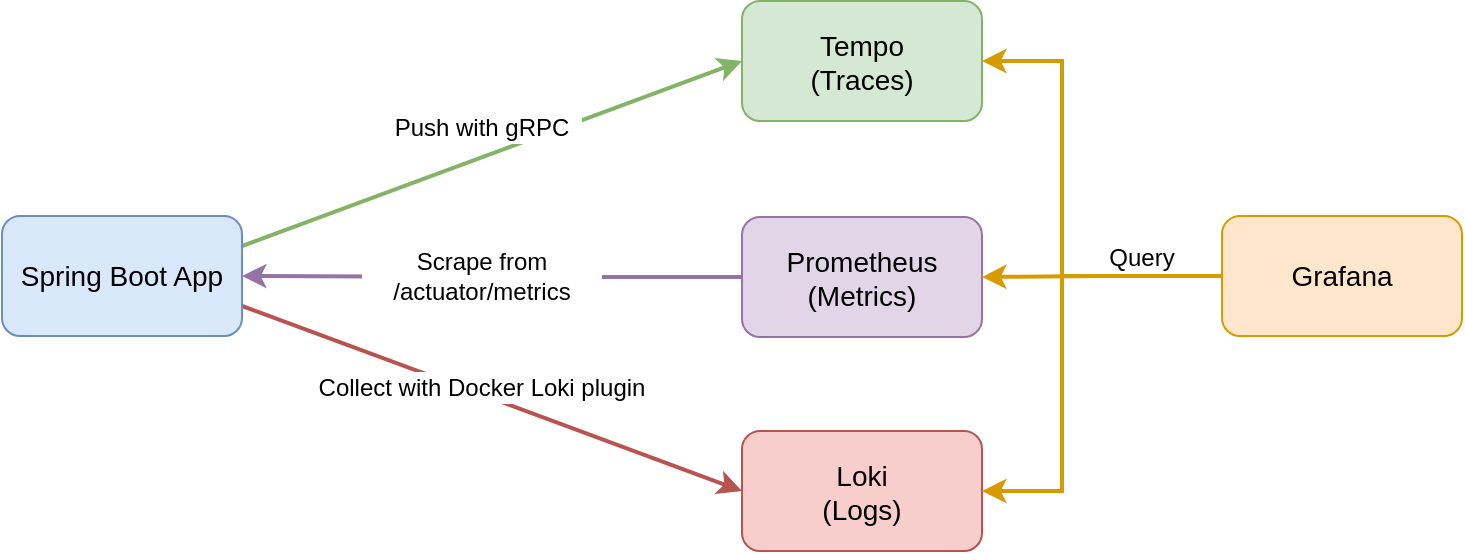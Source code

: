 <mxfile>
    <diagram name="Page-1" id="EoBaXB56U9KILAJr6wrs">
        <mxGraphModel dx="1091" dy="862" grid="1" gridSize="10" guides="1" tooltips="1" connect="1" arrows="1" fold="1" page="1" pageScale="1" pageWidth="827" pageHeight="1169" background="#ffffff" math="0" shadow="0">
            <root>
                <mxCell id="0"/>
                <mxCell id="1" parent="0"/>
                <mxCell id="2" style="rounded=0;orthogonalLoop=1;jettySize=auto;html=1;exitX=1;exitY=0.25;exitDx=0;exitDy=0;entryX=0;entryY=0.5;entryDx=0;entryDy=0;fontSize=14;fillColor=#d5e8d4;strokeColor=#82b366;strokeWidth=2;fontColor=#000000;" parent="1" source="4" target="5" edge="1">
                    <mxGeometry relative="1" as="geometry"/>
                </mxCell>
                <mxCell id="3" style="rounded=0;orthogonalLoop=1;jettySize=auto;html=1;exitX=1;exitY=0.75;exitDx=0;exitDy=0;entryX=0;entryY=0.5;entryDx=0;entryDy=0;fontSize=14;fillColor=#f8cecc;strokeColor=#b85450;strokeWidth=2;fontColor=#000000;" parent="1" source="4" target="8" edge="1">
                    <mxGeometry relative="1" as="geometry"/>
                </mxCell>
                <mxCell id="4" value="Spring Boot App" style="rounded=1;whiteSpace=wrap;html=1;fontSize=14;fillColor=#dae8fc;strokeColor=#6c8ebf;fontColor=#000000;" parent="1" vertex="1">
                    <mxGeometry x="40" y="310" width="120" height="60" as="geometry"/>
                </mxCell>
                <mxCell id="5" value="Tempo&lt;br style=&quot;font-size: 14px;&quot;&gt;(Traces)" style="rounded=1;whiteSpace=wrap;html=1;fontSize=14;fillColor=#d5e8d4;strokeColor=#82b366;fontColor=#000000;" parent="1" vertex="1">
                    <mxGeometry x="410" y="202.5" width="120" height="60" as="geometry"/>
                </mxCell>
                <mxCell id="6" style="edgeStyle=orthogonalEdgeStyle;rounded=0;orthogonalLoop=1;jettySize=auto;html=1;exitX=0;exitY=0.5;exitDx=0;exitDy=0;fontSize=14;fillColor=#e1d5e7;strokeColor=#9673a6;strokeWidth=2;fontColor=#000000;" parent="1" source="7" target="4" edge="1">
                    <mxGeometry relative="1" as="geometry"/>
                </mxCell>
                <mxCell id="7" value="Prometheus&lt;br style=&quot;font-size: 14px;&quot;&gt;(Metrics)" style="rounded=1;whiteSpace=wrap;html=1;fontSize=14;fillColor=#e1d5e7;strokeColor=#9673a6;fontColor=#000000;" parent="1" vertex="1">
                    <mxGeometry x="410" y="310.5" width="120" height="60" as="geometry"/>
                </mxCell>
                <mxCell id="8" value="Loki&lt;br style=&quot;font-size: 14px;&quot;&gt;(Logs)" style="rounded=1;whiteSpace=wrap;html=1;fontSize=14;fillColor=#f8cecc;strokeColor=#b85450;fontColor=#000000;" parent="1" vertex="1">
                    <mxGeometry x="410" y="417.5" width="120" height="60" as="geometry"/>
                </mxCell>
                <mxCell id="9" style="edgeStyle=orthogonalEdgeStyle;rounded=0;orthogonalLoop=1;jettySize=auto;html=1;exitX=0;exitY=0.5;exitDx=0;exitDy=0;fontSize=14;fillColor=#ffe6cc;strokeColor=#d79b00;strokeWidth=2;fontColor=#000000;" parent="1" source="12" target="7" edge="1">
                    <mxGeometry relative="1" as="geometry"/>
                </mxCell>
                <mxCell id="10" style="edgeStyle=orthogonalEdgeStyle;rounded=0;orthogonalLoop=1;jettySize=auto;html=1;exitX=0;exitY=0.5;exitDx=0;exitDy=0;entryX=1;entryY=0.5;entryDx=0;entryDy=0;fontSize=14;fillColor=#ffe6cc;strokeColor=#d79b00;strokeWidth=2;fontColor=#000000;" parent="1" source="12" target="5" edge="1">
                    <mxGeometry relative="1" as="geometry">
                        <Array as="points">
                            <mxPoint x="570" y="340"/>
                            <mxPoint x="570" y="233"/>
                        </Array>
                    </mxGeometry>
                </mxCell>
                <mxCell id="11" style="edgeStyle=orthogonalEdgeStyle;rounded=0;orthogonalLoop=1;jettySize=auto;html=1;exitX=0;exitY=0.5;exitDx=0;exitDy=0;entryX=1;entryY=0.5;entryDx=0;entryDy=0;fontSize=14;fillColor=#ffe6cc;strokeColor=#d79b00;strokeWidth=2;fontColor=#000000;" parent="1" source="12" target="8" edge="1">
                    <mxGeometry relative="1" as="geometry">
                        <Array as="points">
                            <mxPoint x="570" y="340"/>
                            <mxPoint x="570" y="448"/>
                        </Array>
                    </mxGeometry>
                </mxCell>
                <mxCell id="12" value="Grafana" style="rounded=1;whiteSpace=wrap;html=1;fontSize=14;fillColor=#ffe6cc;strokeColor=#d79b00;fontColor=#000000;" parent="1" vertex="1">
                    <mxGeometry x="650" y="310" width="120" height="60" as="geometry"/>
                </mxCell>
                <mxCell id="13" value="Query" style="text;html=1;strokeColor=none;fillColor=none;align=center;verticalAlign=middle;whiteSpace=wrap;rounded=0;fontColor=#000000;" parent="1" vertex="1">
                    <mxGeometry x="580" y="316" width="60" height="30" as="geometry"/>
                </mxCell>
                <mxCell id="14" value="Push with gRPC" style="text;html=1;strokeColor=none;fillColor=#FFFFFF;align=center;verticalAlign=middle;whiteSpace=wrap;rounded=0;fontColor=#000000;" parent="1" vertex="1">
                    <mxGeometry x="230" y="258" width="100" height="16" as="geometry"/>
                </mxCell>
                <mxCell id="15" value="Scrape from /actuator/metrics" style="text;html=1;strokeColor=none;fillColor=#FFFFFF;align=center;verticalAlign=middle;whiteSpace=wrap;rounded=0;fontColor=#000000;" parent="1" vertex="1">
                    <mxGeometry x="220" y="321" width="120" height="37" as="geometry"/>
                </mxCell>
                <mxCell id="16" value="Collect with Docker Loki plugin" style="text;html=1;strokeColor=none;fillColor=#FFFFFF;align=center;verticalAlign=middle;whiteSpace=wrap;rounded=0;fontColor=#000000;" parent="1" vertex="1">
                    <mxGeometry x="195" y="388" width="170" height="16" as="geometry"/>
                </mxCell>
            </root>
        </mxGraphModel>
    </diagram>
</mxfile>
